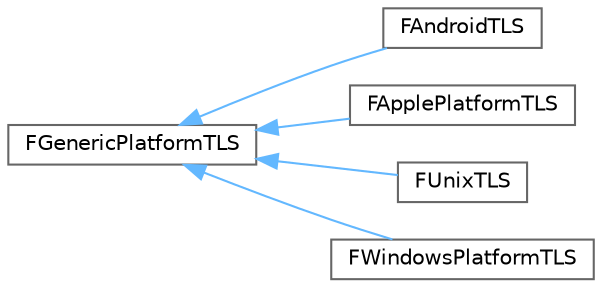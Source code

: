 digraph "Graphical Class Hierarchy"
{
 // INTERACTIVE_SVG=YES
 // LATEX_PDF_SIZE
  bgcolor="transparent";
  edge [fontname=Helvetica,fontsize=10,labelfontname=Helvetica,labelfontsize=10];
  node [fontname=Helvetica,fontsize=10,shape=box,height=0.2,width=0.4];
  rankdir="LR";
  Node0 [id="Node000000",label="FGenericPlatformTLS",height=0.2,width=0.4,color="grey40", fillcolor="white", style="filled",URL="$df/d25/structFGenericPlatformTLS.html",tooltip="It should be possible to provide a generic implementation as long as a threadID is provided."];
  Node0 -> Node1 [id="edge4005_Node000000_Node000001",dir="back",color="steelblue1",style="solid",tooltip=" "];
  Node1 [id="Node000001",label="FAndroidTLS",height=0.2,width=0.4,color="grey40", fillcolor="white", style="filled",URL="$d9/dbb/structFAndroidTLS.html",tooltip="Android implementation of the TLS OS functions."];
  Node0 -> Node2 [id="edge4006_Node000000_Node000002",dir="back",color="steelblue1",style="solid",tooltip=" "];
  Node2 [id="Node000002",label="FApplePlatformTLS",height=0.2,width=0.4,color="grey40", fillcolor="white", style="filled",URL="$da/d4e/structFApplePlatformTLS.html",tooltip="Apple implementation of the TLS OS functions."];
  Node0 -> Node3 [id="edge4007_Node000000_Node000003",dir="back",color="steelblue1",style="solid",tooltip=" "];
  Node3 [id="Node000003",label="FUnixTLS",height=0.2,width=0.4,color="grey40", fillcolor="white", style="filled",URL="$d6/dae/structFUnixTLS.html",tooltip="Unix implementation of the TLS OS functions."];
  Node0 -> Node4 [id="edge4008_Node000000_Node000004",dir="back",color="steelblue1",style="solid",tooltip=" "];
  Node4 [id="Node000004",label="FWindowsPlatformTLS",height=0.2,width=0.4,color="grey40", fillcolor="white", style="filled",URL="$d2/dfe/structFWindowsPlatformTLS.html",tooltip="Windows implementation of the TLS OS functions."];
}
